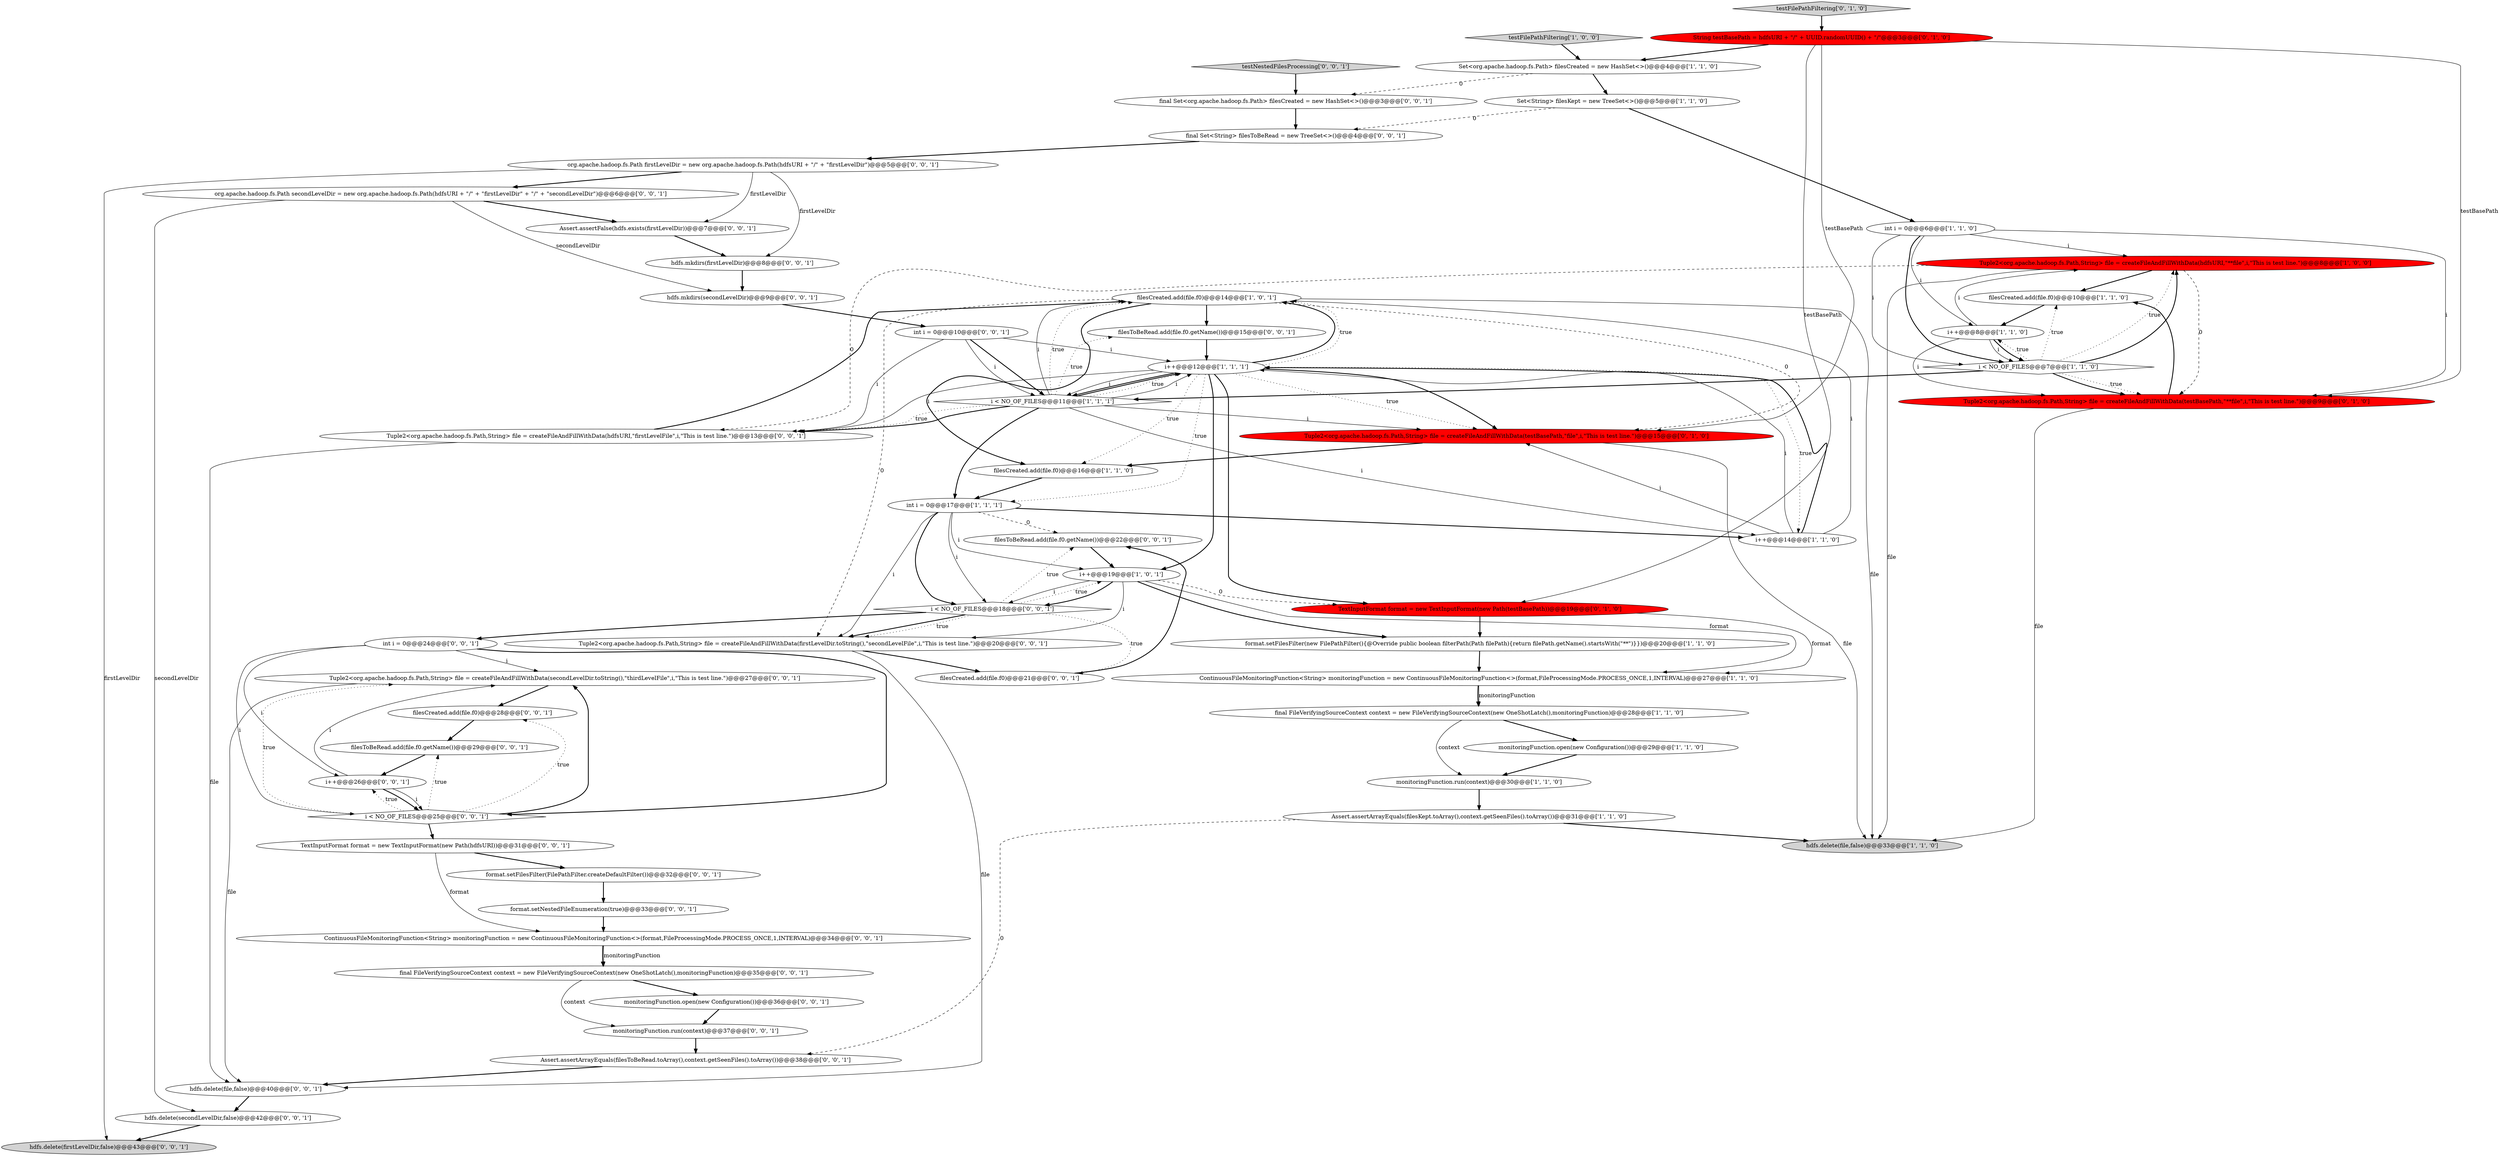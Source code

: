 digraph {
3 [style = filled, label = "filesCreated.add(file.f0)@@@14@@@['1', '0', '1']", fillcolor = white, shape = ellipse image = "AAA0AAABBB1BBB"];
12 [style = filled, label = "i++@@@14@@@['1', '1', '0']", fillcolor = white, shape = ellipse image = "AAA0AAABBB1BBB"];
52 [style = filled, label = "filesToBeRead.add(file.f0.getName())@@@15@@@['0', '0', '1']", fillcolor = white, shape = ellipse image = "AAA0AAABBB3BBB"];
53 [style = filled, label = "int i = 0@@@10@@@['0', '0', '1']", fillcolor = white, shape = ellipse image = "AAA0AAABBB3BBB"];
8 [style = filled, label = "final FileVerifyingSourceContext context = new FileVerifyingSourceContext(new OneShotLatch(),monitoringFunction)@@@28@@@['1', '1', '0']", fillcolor = white, shape = ellipse image = "AAA0AAABBB1BBB"];
20 [style = filled, label = "Assert.assertArrayEquals(filesKept.toArray(),context.getSeenFiles().toArray())@@@31@@@['1', '1', '0']", fillcolor = white, shape = ellipse image = "AAA0AAABBB1BBB"];
48 [style = filled, label = "filesToBeRead.add(file.f0.getName())@@@22@@@['0', '0', '1']", fillcolor = white, shape = ellipse image = "AAA0AAABBB3BBB"];
24 [style = filled, label = "TextInputFormat format = new TextInputFormat(new Path(testBasePath))@@@19@@@['0', '1', '0']", fillcolor = red, shape = ellipse image = "AAA1AAABBB2BBB"];
23 [style = filled, label = "testFilePathFiltering['0', '1', '0']", fillcolor = lightgray, shape = diamond image = "AAA0AAABBB2BBB"];
35 [style = filled, label = "Tuple2<org.apache.hadoop.fs.Path,String> file = createFileAndFillWithData(firstLevelDir.toString(),\"secondLevelFile\",i,\"This is test line.\")@@@20@@@['0', '0', '1']", fillcolor = white, shape = ellipse image = "AAA0AAABBB3BBB"];
47 [style = filled, label = "hdfs.delete(firstLevelDir,false)@@@43@@@['0', '0', '1']", fillcolor = lightgray, shape = ellipse image = "AAA0AAABBB3BBB"];
41 [style = filled, label = "Assert.assertFalse(hdfs.exists(firstLevelDir))@@@7@@@['0', '0', '1']", fillcolor = white, shape = ellipse image = "AAA0AAABBB3BBB"];
9 [style = filled, label = "i++@@@19@@@['1', '0', '1']", fillcolor = white, shape = ellipse image = "AAA0AAABBB1BBB"];
16 [style = filled, label = "hdfs.delete(file,false)@@@33@@@['1', '1', '0']", fillcolor = lightgray, shape = ellipse image = "AAA0AAABBB1BBB"];
55 [style = filled, label = "hdfs.delete(file,false)@@@40@@@['0', '0', '1']", fillcolor = white, shape = ellipse image = "AAA0AAABBB3BBB"];
29 [style = filled, label = "hdfs.mkdirs(firstLevelDir)@@@8@@@['0', '0', '1']", fillcolor = white, shape = ellipse image = "AAA0AAABBB3BBB"];
56 [style = filled, label = "filesToBeRead.add(file.f0.getName())@@@29@@@['0', '0', '1']", fillcolor = white, shape = ellipse image = "AAA0AAABBB3BBB"];
26 [style = filled, label = "String testBasePath = hdfsURI + \"/\" + UUID.randomUUID() + \"/\"@@@3@@@['0', '1', '0']", fillcolor = red, shape = ellipse image = "AAA1AAABBB2BBB"];
18 [style = filled, label = "filesCreated.add(file.f0)@@@10@@@['1', '1', '0']", fillcolor = white, shape = ellipse image = "AAA0AAABBB1BBB"];
54 [style = filled, label = "TextInputFormat format = new TextInputFormat(new Path(hdfsURI))@@@31@@@['0', '0', '1']", fillcolor = white, shape = ellipse image = "AAA0AAABBB3BBB"];
39 [style = filled, label = "monitoringFunction.run(context)@@@37@@@['0', '0', '1']", fillcolor = white, shape = ellipse image = "AAA0AAABBB3BBB"];
31 [style = filled, label = "format.setFilesFilter(FilePathFilter.createDefaultFilter())@@@32@@@['0', '0', '1']", fillcolor = white, shape = ellipse image = "AAA0AAABBB3BBB"];
4 [style = filled, label = "i < NO_OF_FILES@@@7@@@['1', '1', '0']", fillcolor = white, shape = diamond image = "AAA0AAABBB1BBB"];
33 [style = filled, label = "int i = 0@@@24@@@['0', '0', '1']", fillcolor = white, shape = ellipse image = "AAA0AAABBB3BBB"];
14 [style = filled, label = "int i = 0@@@6@@@['1', '1', '0']", fillcolor = white, shape = ellipse image = "AAA0AAABBB1BBB"];
27 [style = filled, label = "Tuple2<org.apache.hadoop.fs.Path,String> file = createFileAndFillWithData(secondLevelDir.toString(),\"thirdLevelFile\",i,\"This is test line.\")@@@27@@@['0', '0', '1']", fillcolor = white, shape = ellipse image = "AAA0AAABBB3BBB"];
42 [style = filled, label = "org.apache.hadoop.fs.Path firstLevelDir = new org.apache.hadoop.fs.Path(hdfsURI + \"/\" + \"firstLevelDir\")@@@5@@@['0', '0', '1']", fillcolor = white, shape = ellipse image = "AAA0AAABBB3BBB"];
40 [style = filled, label = "final Set<org.apache.hadoop.fs.Path> filesCreated = new HashSet<>()@@@3@@@['0', '0', '1']", fillcolor = white, shape = ellipse image = "AAA0AAABBB3BBB"];
36 [style = filled, label = "hdfs.mkdirs(secondLevelDir)@@@9@@@['0', '0', '1']", fillcolor = white, shape = ellipse image = "AAA0AAABBB3BBB"];
11 [style = filled, label = "Tuple2<org.apache.hadoop.fs.Path,String> file = createFileAndFillWithData(hdfsURI,\"**file\",i,\"This is test line.\")@@@8@@@['1', '0', '0']", fillcolor = red, shape = ellipse image = "AAA1AAABBB1BBB"];
50 [style = filled, label = "hdfs.delete(secondLevelDir,false)@@@42@@@['0', '0', '1']", fillcolor = white, shape = ellipse image = "AAA0AAABBB3BBB"];
38 [style = filled, label = "ContinuousFileMonitoringFunction<String> monitoringFunction = new ContinuousFileMonitoringFunction<>(format,FileProcessingMode.PROCESS_ONCE,1,INTERVAL)@@@34@@@['0', '0', '1']", fillcolor = white, shape = ellipse image = "AAA0AAABBB3BBB"];
30 [style = filled, label = "format.setNestedFileEnumeration(true)@@@33@@@['0', '0', '1']", fillcolor = white, shape = ellipse image = "AAA0AAABBB3BBB"];
37 [style = filled, label = "filesCreated.add(file.f0)@@@21@@@['0', '0', '1']", fillcolor = white, shape = ellipse image = "AAA0AAABBB3BBB"];
58 [style = filled, label = "testNestedFilesProcessing['0', '0', '1']", fillcolor = lightgray, shape = diamond image = "AAA0AAABBB3BBB"];
17 [style = filled, label = "testFilePathFiltering['1', '0', '0']", fillcolor = lightgray, shape = diamond image = "AAA0AAABBB1BBB"];
0 [style = filled, label = "Set<org.apache.hadoop.fs.Path> filesCreated = new HashSet<>()@@@4@@@['1', '1', '0']", fillcolor = white, shape = ellipse image = "AAA0AAABBB1BBB"];
19 [style = filled, label = "i < NO_OF_FILES@@@11@@@['1', '1', '1']", fillcolor = white, shape = diamond image = "AAA0AAABBB1BBB"];
7 [style = filled, label = "monitoringFunction.run(context)@@@30@@@['1', '1', '0']", fillcolor = white, shape = ellipse image = "AAA0AAABBB1BBB"];
34 [style = filled, label = "Tuple2<org.apache.hadoop.fs.Path,String> file = createFileAndFillWithData(hdfsURI,\"firstLevelFile\",i,\"This is test line.\")@@@13@@@['0', '0', '1']", fillcolor = white, shape = ellipse image = "AAA0AAABBB3BBB"];
5 [style = filled, label = "Set<String> filesKept = new TreeSet<>()@@@5@@@['1', '1', '0']", fillcolor = white, shape = ellipse image = "AAA0AAABBB1BBB"];
44 [style = filled, label = "i < NO_OF_FILES@@@18@@@['0', '0', '1']", fillcolor = white, shape = diamond image = "AAA0AAABBB3BBB"];
10 [style = filled, label = "filesCreated.add(file.f0)@@@16@@@['1', '1', '0']", fillcolor = white, shape = ellipse image = "AAA0AAABBB1BBB"];
49 [style = filled, label = "final FileVerifyingSourceContext context = new FileVerifyingSourceContext(new OneShotLatch(),monitoringFunction)@@@35@@@['0', '0', '1']", fillcolor = white, shape = ellipse image = "AAA0AAABBB3BBB"];
28 [style = filled, label = "org.apache.hadoop.fs.Path secondLevelDir = new org.apache.hadoop.fs.Path(hdfsURI + \"/\" + \"firstLevelDir\" + \"/\" + \"secondLevelDir\")@@@6@@@['0', '0', '1']", fillcolor = white, shape = ellipse image = "AAA0AAABBB3BBB"];
45 [style = filled, label = "monitoringFunction.open(new Configuration())@@@36@@@['0', '0', '1']", fillcolor = white, shape = ellipse image = "AAA0AAABBB3BBB"];
46 [style = filled, label = "i < NO_OF_FILES@@@25@@@['0', '0', '1']", fillcolor = white, shape = diamond image = "AAA0AAABBB3BBB"];
2 [style = filled, label = "format.setFilesFilter(new FilePathFilter(){@Override public boolean filterPath(Path filePath){return filePath.getName().startsWith(\"**\")}})@@@20@@@['1', '1', '0']", fillcolor = white, shape = ellipse image = "AAA0AAABBB1BBB"];
13 [style = filled, label = "int i = 0@@@17@@@['1', '1', '1']", fillcolor = white, shape = ellipse image = "AAA0AAABBB1BBB"];
43 [style = filled, label = "final Set<String> filesToBeRead = new TreeSet<>()@@@4@@@['0', '0', '1']", fillcolor = white, shape = ellipse image = "AAA0AAABBB3BBB"];
22 [style = filled, label = "Tuple2<org.apache.hadoop.fs.Path,String> file = createFileAndFillWithData(testBasePath,\"**file\",i,\"This is test line.\")@@@9@@@['0', '1', '0']", fillcolor = red, shape = ellipse image = "AAA1AAABBB2BBB"];
57 [style = filled, label = "filesCreated.add(file.f0)@@@28@@@['0', '0', '1']", fillcolor = white, shape = ellipse image = "AAA0AAABBB3BBB"];
25 [style = filled, label = "Tuple2<org.apache.hadoop.fs.Path,String> file = createFileAndFillWithData(testBasePath,\"file\",i,\"This is test line.\")@@@15@@@['0', '1', '0']", fillcolor = red, shape = ellipse image = "AAA1AAABBB2BBB"];
15 [style = filled, label = "ContinuousFileMonitoringFunction<String> monitoringFunction = new ContinuousFileMonitoringFunction<>(format,FileProcessingMode.PROCESS_ONCE,1,INTERVAL)@@@27@@@['1', '1', '0']", fillcolor = white, shape = ellipse image = "AAA0AAABBB1BBB"];
51 [style = filled, label = "i++@@@26@@@['0', '0', '1']", fillcolor = white, shape = ellipse image = "AAA0AAABBB3BBB"];
6 [style = filled, label = "monitoringFunction.open(new Configuration())@@@29@@@['1', '1', '0']", fillcolor = white, shape = ellipse image = "AAA0AAABBB1BBB"];
21 [style = filled, label = "i++@@@12@@@['1', '1', '1']", fillcolor = white, shape = ellipse image = "AAA0AAABBB1BBB"];
32 [style = filled, label = "Assert.assertArrayEquals(filesToBeRead.toArray(),context.getSeenFiles().toArray())@@@38@@@['0', '0', '1']", fillcolor = white, shape = ellipse image = "AAA0AAABBB3BBB"];
1 [style = filled, label = "i++@@@8@@@['1', '1', '0']", fillcolor = white, shape = ellipse image = "AAA0AAABBB1BBB"];
21->12 [style = dotted, label="true"];
4->18 [style = dotted, label="true"];
4->1 [style = dotted, label="true"];
9->15 [style = solid, label="format"];
44->35 [style = bold, label=""];
36->53 [style = bold, label=""];
14->11 [style = solid, label="i"];
43->42 [style = bold, label=""];
33->51 [style = solid, label="i"];
12->25 [style = solid, label="i"];
26->25 [style = solid, label="testBasePath"];
8->6 [style = bold, label=""];
21->24 [style = bold, label=""];
53->19 [style = bold, label=""];
22->16 [style = solid, label="file"];
20->16 [style = bold, label=""];
38->49 [style = bold, label=""];
46->54 [style = bold, label=""];
35->37 [style = bold, label=""];
33->27 [style = solid, label="i"];
33->46 [style = bold, label=""];
37->48 [style = bold, label=""];
2->15 [style = bold, label=""];
31->30 [style = bold, label=""];
25->10 [style = bold, label=""];
20->32 [style = dashed, label="0"];
14->4 [style = solid, label="i"];
49->39 [style = solid, label="context"];
52->21 [style = bold, label=""];
34->55 [style = solid, label="file"];
44->9 [style = dotted, label="true"];
21->3 [style = bold, label=""];
29->36 [style = bold, label=""];
44->48 [style = dotted, label="true"];
1->4 [style = bold, label=""];
19->34 [style = bold, label=""];
28->50 [style = solid, label="secondLevelDir"];
21->19 [style = bold, label=""];
9->2 [style = bold, label=""];
12->21 [style = bold, label=""];
1->22 [style = solid, label="i"];
19->3 [style = solid, label="i"];
4->19 [style = bold, label=""];
11->22 [style = dashed, label="0"];
44->37 [style = dotted, label="true"];
19->21 [style = dotted, label="true"];
21->25 [style = bold, label=""];
25->16 [style = solid, label="file"];
11->18 [style = bold, label=""];
44->35 [style = dotted, label="true"];
56->51 [style = bold, label=""];
3->10 [style = bold, label=""];
19->25 [style = solid, label="i"];
26->0 [style = bold, label=""];
33->46 [style = solid, label="i"];
21->9 [style = bold, label=""];
22->18 [style = bold, label=""];
13->12 [style = bold, label=""];
14->22 [style = solid, label="i"];
19->13 [style = bold, label=""];
15->8 [style = solid, label="monitoringFunction"];
18->1 [style = bold, label=""];
4->22 [style = dotted, label="true"];
19->3 [style = dotted, label="true"];
5->43 [style = dashed, label="0"];
9->44 [style = bold, label=""];
21->13 [style = dotted, label="true"];
6->7 [style = bold, label=""];
4->22 [style = bold, label=""];
53->21 [style = solid, label="i"];
26->22 [style = solid, label="testBasePath"];
9->44 [style = solid, label="i"];
14->4 [style = bold, label=""];
49->45 [style = bold, label=""];
19->34 [style = dotted, label="true"];
51->46 [style = solid, label="i"];
3->35 [style = dashed, label="0"];
11->34 [style = dashed, label="0"];
42->41 [style = solid, label="firstLevelDir"];
44->33 [style = bold, label=""];
4->11 [style = dotted, label="true"];
7->20 [style = bold, label=""];
1->4 [style = solid, label="i"];
3->16 [style = solid, label="file"];
21->10 [style = dotted, label="true"];
13->48 [style = dashed, label="0"];
21->34 [style = solid, label="i"];
42->29 [style = solid, label="firstLevelDir"];
28->41 [style = bold, label=""];
26->24 [style = solid, label="testBasePath"];
13->35 [style = solid, label="i"];
21->25 [style = dotted, label="true"];
17->0 [style = bold, label=""];
27->55 [style = solid, label="file"];
46->51 [style = dotted, label="true"];
10->13 [style = bold, label=""];
39->32 [style = bold, label=""];
21->3 [style = dotted, label="true"];
54->38 [style = solid, label="format"];
1->11 [style = solid, label="i"];
35->55 [style = solid, label="file"];
46->56 [style = dotted, label="true"];
55->50 [style = bold, label=""];
40->43 [style = bold, label=""];
42->28 [style = bold, label=""];
46->57 [style = dotted, label="true"];
53->34 [style = solid, label="i"];
15->8 [style = bold, label=""];
45->39 [style = bold, label=""];
0->5 [style = bold, label=""];
19->21 [style = bold, label=""];
11->16 [style = solid, label="file"];
51->27 [style = solid, label="i"];
30->38 [style = bold, label=""];
13->9 [style = solid, label="i"];
3->52 [style = bold, label=""];
24->2 [style = bold, label=""];
9->24 [style = dashed, label="0"];
21->19 [style = solid, label="i"];
41->29 [style = bold, label=""];
13->44 [style = bold, label=""];
23->26 [style = bold, label=""];
58->40 [style = bold, label=""];
48->9 [style = bold, label=""];
5->14 [style = bold, label=""];
8->7 [style = solid, label="context"];
51->46 [style = bold, label=""];
46->27 [style = dotted, label="true"];
19->52 [style = dotted, label="true"];
57->56 [style = bold, label=""];
24->15 [style = solid, label="format"];
19->12 [style = solid, label="i"];
42->47 [style = solid, label="firstLevelDir"];
13->44 [style = solid, label="i"];
32->55 [style = bold, label=""];
19->21 [style = solid, label="i"];
54->31 [style = bold, label=""];
27->57 [style = bold, label=""];
34->3 [style = bold, label=""];
53->19 [style = solid, label="i"];
50->47 [style = bold, label=""];
46->27 [style = bold, label=""];
14->1 [style = solid, label="i"];
9->35 [style = solid, label="i"];
12->21 [style = solid, label="i"];
38->49 [style = solid, label="monitoringFunction"];
12->3 [style = solid, label="i"];
28->36 [style = solid, label="secondLevelDir"];
4->11 [style = bold, label=""];
0->40 [style = dashed, label="0"];
3->25 [style = dashed, label="0"];
}
